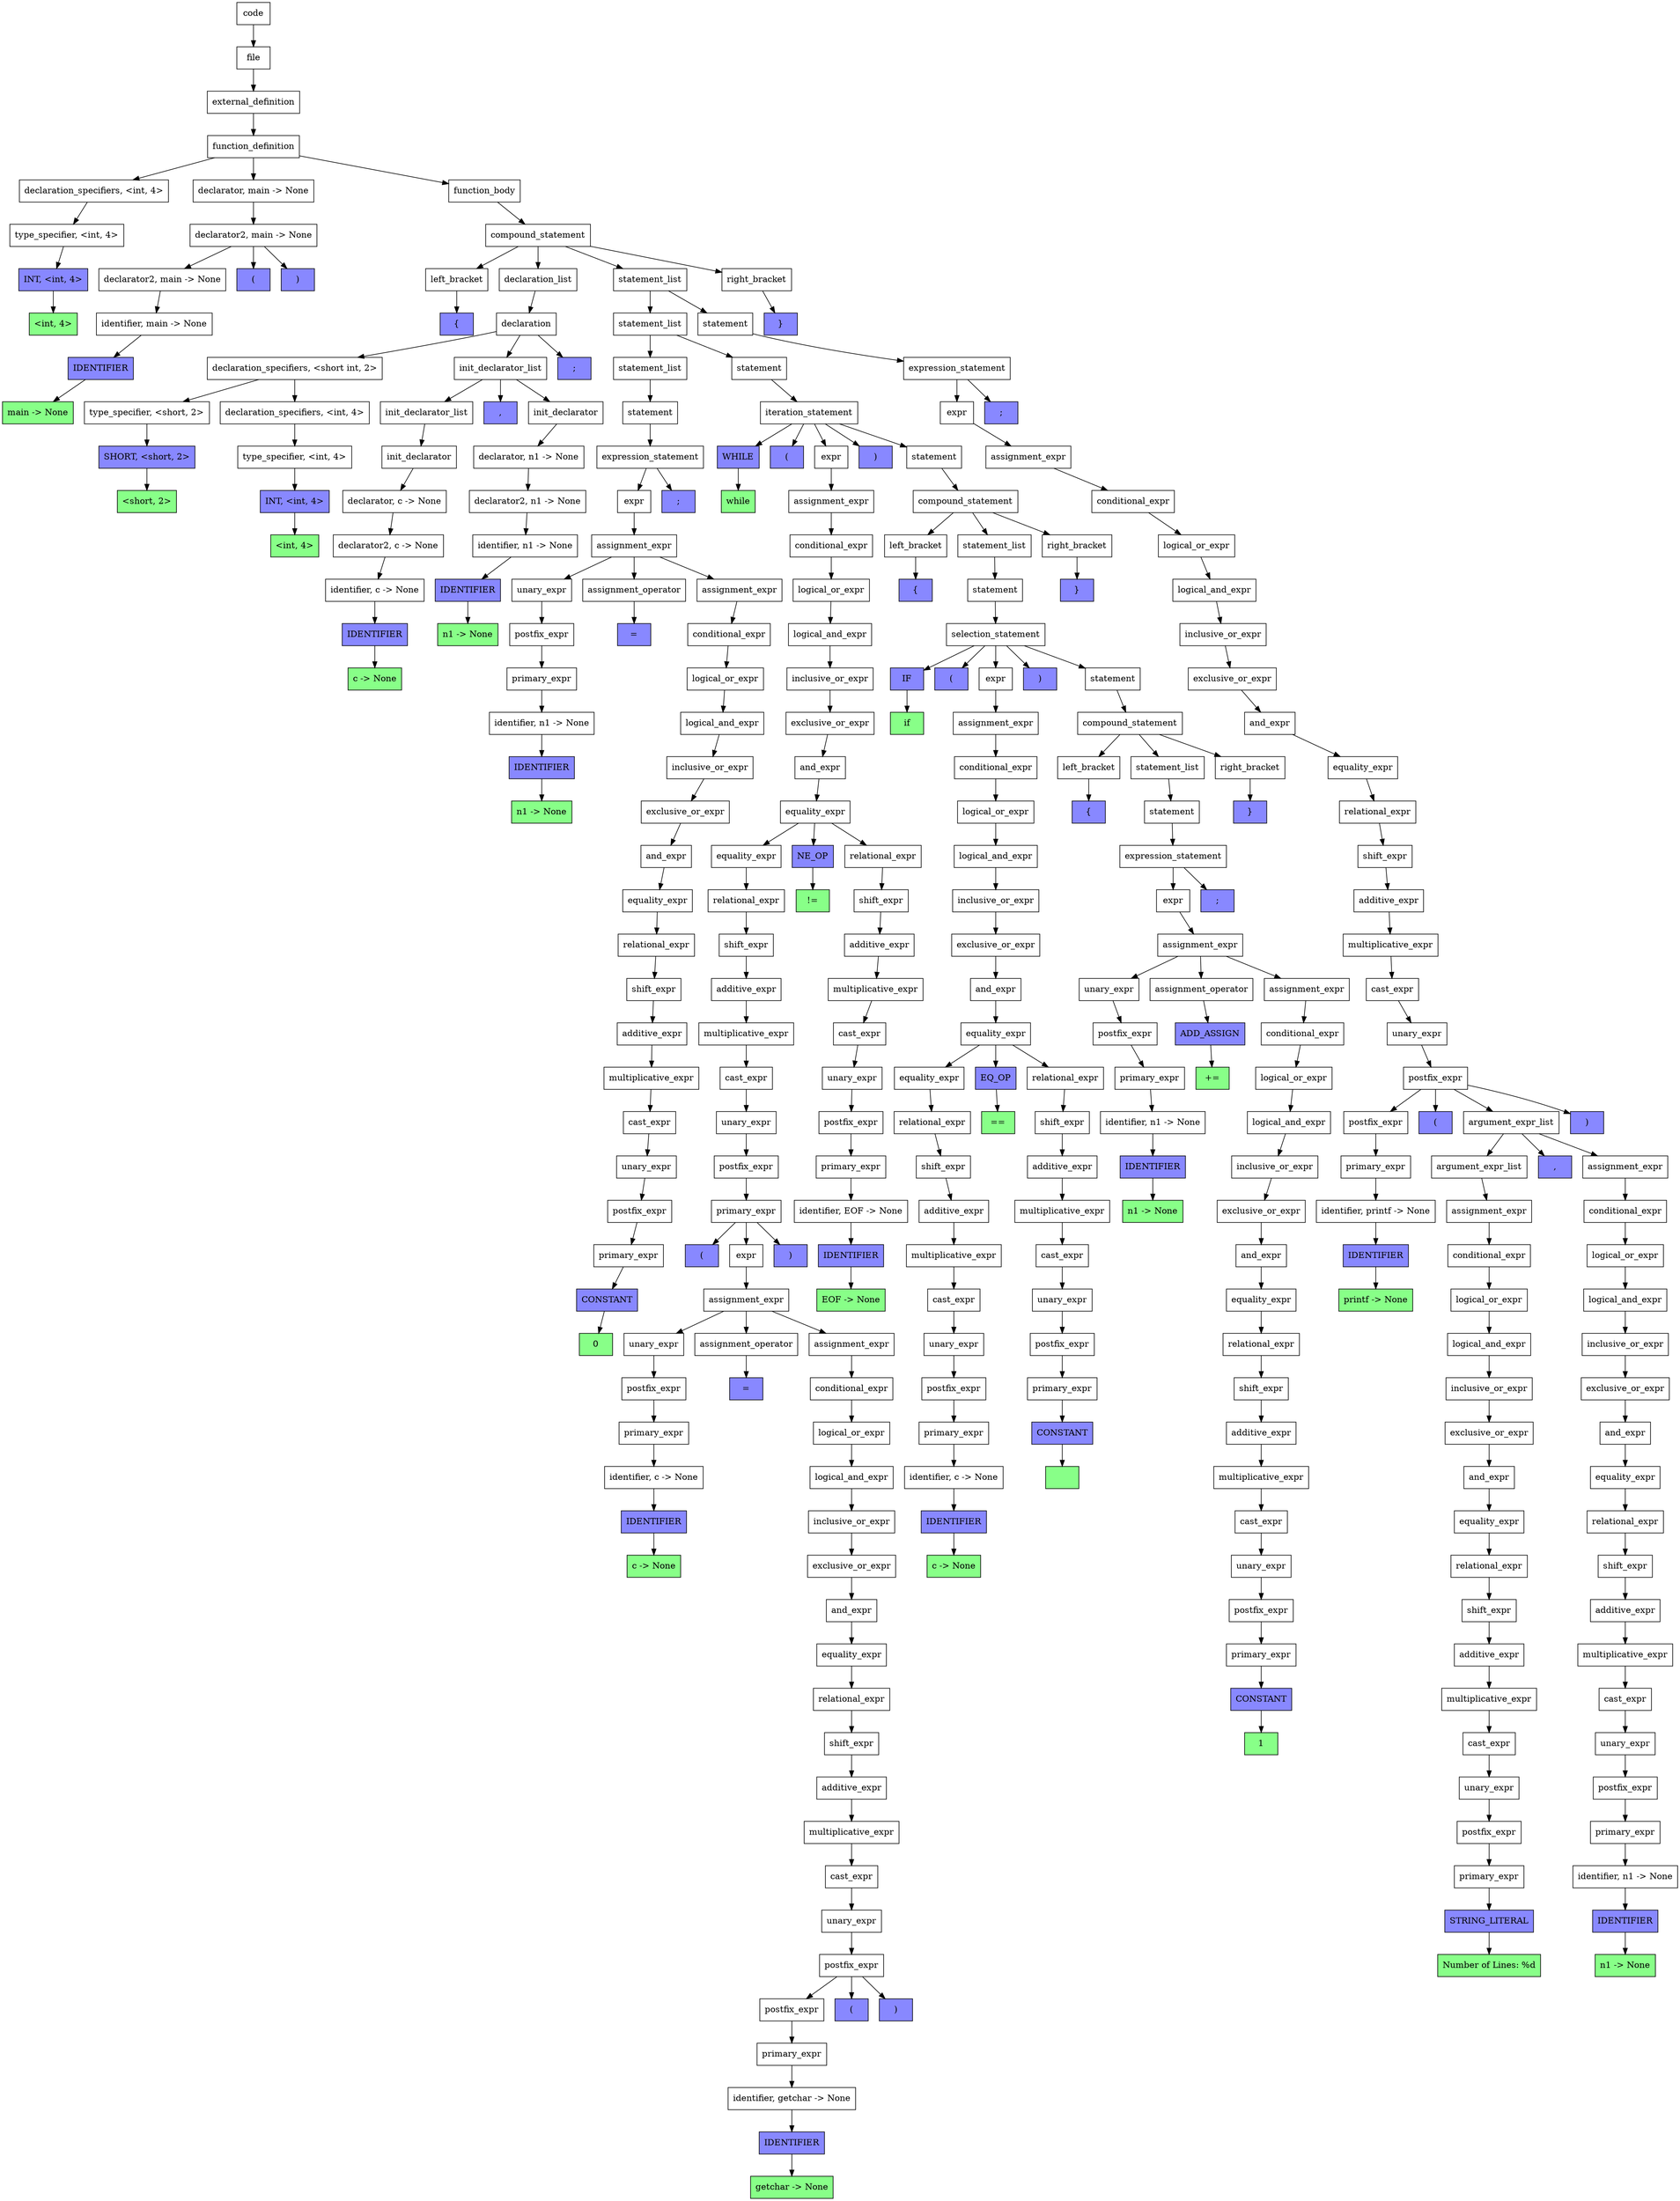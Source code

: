 digraph AST {
    node [shape=box];
    {
        rank=same; 
        1 [label="code"];
    }
    {
        rank=same; 
        2 [label="file"];
    }
    {
        rank=same; 
        3 [label="external_definition"];
    }
    {
        rank=same; 
        4 [label="function_definition"];
    }
    {
        rank=same; 
        5 [label="declaration_specifiers, <int, 4>"];
        9 [label="declarator, main -> None"];
        17 [label="function_body"];
    }
    {
        rank=same; 
        6 [label="type_specifier, <int, 4>"];
        10 [label="declarator2, main -> None"];
        18 [label="compound_statement"];
    }
    {
        rank=same; 
        7 [label="INT, <int, 4>", style=filled, fillcolor="#8888ff"];
        11 [label="declarator2, main -> None"];
        15 [label="(", style=filled, fillcolor="#8888ff"];
        16 [label=")", style=filled, fillcolor="#8888ff"];
        19 [label="left_bracket"];
        21 [label="declaration_list"];
        47 [label="statement_list"];
        303 [label="right_bracket"];
    }
    {
        rank=same; 
        8 [label="<int, 4>", style=filled, fillcolor="#88ff88"];
        12 [label="identifier, main -> None"];
        20 [label="{", style=filled, fillcolor="#8888ff"];
        22 [label="declaration"];
        48 [label="statement_list"];
        237 [label="statement"];
        304 [label="}", style=filled, fillcolor="#8888ff"];
    }
    {
        rank=same; 
        13 [label="IDENTIFIER", style=filled, fillcolor="#8888ff"];
        23 [label="declaration_specifiers, <short int, 2>"];
        31 [label="init_declarator_list"];
        46 [label=";", style=filled, fillcolor="#8888ff"];
        49 [label="statement_list"];
        81 [label="statement"];
        238 [label="expression_statement"];
    }
    {
        rank=same; 
        14 [label="main -> None", style=filled, fillcolor="#88ff88"];
        24 [label="type_specifier, <short, 2>"];
        27 [label="declaration_specifiers, <int, 4>"];
        32 [label="init_declarator_list"];
        39 [label=",", style=filled, fillcolor="#8888ff"];
        40 [label="init_declarator"];
        50 [label="statement"];
        82 [label="iteration_statement"];
        239 [label="expr"];
        302 [label=";", style=filled, fillcolor="#8888ff"];
    }
    {
        rank=same; 
        25 [label="SHORT, <short, 2>", style=filled, fillcolor="#8888ff"];
        28 [label="type_specifier, <int, 4>"];
        33 [label="init_declarator"];
        41 [label="declarator, n1 -> None"];
        51 [label="expression_statement"];
        83 [label="WHILE", style=filled, fillcolor="#8888ff"];
        85 [label="(", style=filled, fillcolor="#8888ff"];
        86 [label="expr"];
        151 [label=")", style=filled, fillcolor="#8888ff"];
        152 [label="statement"];
        240 [label="assignment_expr"];
    }
    {
        rank=same; 
        26 [label="<short, 2>", style=filled, fillcolor="#88ff88"];
        29 [label="INT, <int, 4>", style=filled, fillcolor="#8888ff"];
        34 [label="declarator, c -> None"];
        42 [label="declarator2, n1 -> None"];
        52 [label="expr"];
        80 [label=";", style=filled, fillcolor="#8888ff"];
        84 [label="while", style=filled, fillcolor="#88ff88"];
        87 [label="assignment_expr"];
        153 [label="compound_statement"];
        241 [label="conditional_expr"];
    }
    {
        rank=same; 
        30 [label="<int, 4>", style=filled, fillcolor="#88ff88"];
        35 [label="declarator2, c -> None"];
        43 [label="identifier, n1 -> None"];
        53 [label="assignment_expr"];
        88 [label="conditional_expr"];
        154 [label="left_bracket"];
        156 [label="statement_list"];
        235 [label="right_bracket"];
        242 [label="logical_or_expr"];
    }
    {
        rank=same; 
        36 [label="identifier, c -> None"];
        44 [label="IDENTIFIER", style=filled, fillcolor="#8888ff"];
        54 [label="unary_expr"];
        60 [label="assignment_operator"];
        62 [label="assignment_expr"];
        89 [label="logical_or_expr"];
        155 [label="{", style=filled, fillcolor="#8888ff"];
        157 [label="statement"];
        236 [label="}", style=filled, fillcolor="#8888ff"];
        243 [label="logical_and_expr"];
    }
    {
        rank=same; 
        37 [label="IDENTIFIER", style=filled, fillcolor="#8888ff"];
        45 [label="n1 -> None", style=filled, fillcolor="#88ff88"];
        55 [label="postfix_expr"];
        61 [label="=", style=filled, fillcolor="#8888ff"];
        63 [label="conditional_expr"];
        90 [label="logical_and_expr"];
        158 [label="selection_statement"];
        244 [label="inclusive_or_expr"];
    }
    {
        rank=same; 
        38 [label="c -> None", style=filled, fillcolor="#88ff88"];
        56 [label="primary_expr"];
        64 [label="logical_or_expr"];
        91 [label="inclusive_or_expr"];
        159 [label="IF", style=filled, fillcolor="#8888ff"];
        161 [label="(", style=filled, fillcolor="#8888ff"];
        162 [label="expr"];
        195 [label=")", style=filled, fillcolor="#8888ff"];
        196 [label="statement"];
        245 [label="exclusive_or_expr"];
    }
    {
        rank=same; 
        57 [label="identifier, n1 -> None"];
        65 [label="logical_and_expr"];
        92 [label="exclusive_or_expr"];
        160 [label="if", style=filled, fillcolor="#88ff88"];
        163 [label="assignment_expr"];
        197 [label="compound_statement"];
        246 [label="and_expr"];
    }
    {
        rank=same; 
        58 [label="IDENTIFIER", style=filled, fillcolor="#8888ff"];
        66 [label="inclusive_or_expr"];
        93 [label="and_expr"];
        164 [label="conditional_expr"];
        198 [label="left_bracket"];
        200 [label="statement_list"];
        233 [label="right_bracket"];
        247 [label="equality_expr"];
    }
    {
        rank=same; 
        59 [label="n1 -> None", style=filled, fillcolor="#88ff88"];
        67 [label="exclusive_or_expr"];
        94 [label="equality_expr"];
        165 [label="logical_or_expr"];
        199 [label="{", style=filled, fillcolor="#8888ff"];
        201 [label="statement"];
        234 [label="}", style=filled, fillcolor="#8888ff"];
        248 [label="relational_expr"];
    }
    {
        rank=same; 
        68 [label="and_expr"];
        95 [label="equality_expr"];
        138 [label="NE_OP", style=filled, fillcolor="#8888ff"];
        140 [label="relational_expr"];
        166 [label="logical_and_expr"];
        202 [label="expression_statement"];
        249 [label="shift_expr"];
    }
    {
        rank=same; 
        69 [label="equality_expr"];
        96 [label="relational_expr"];
        139 [label="!=", style=filled, fillcolor="#88ff88"];
        141 [label="shift_expr"];
        167 [label="inclusive_or_expr"];
        203 [label="expr"];
        232 [label=";", style=filled, fillcolor="#8888ff"];
        250 [label="additive_expr"];
    }
    {
        rank=same; 
        70 [label="relational_expr"];
        97 [label="shift_expr"];
        142 [label="additive_expr"];
        168 [label="exclusive_or_expr"];
        204 [label="assignment_expr"];
        251 [label="multiplicative_expr"];
    }
    {
        rank=same; 
        71 [label="shift_expr"];
        98 [label="additive_expr"];
        143 [label="multiplicative_expr"];
        169 [label="and_expr"];
        205 [label="unary_expr"];
        211 [label="assignment_operator"];
        214 [label="assignment_expr"];
        252 [label="cast_expr"];
    }
    {
        rank=same; 
        72 [label="additive_expr"];
        99 [label="multiplicative_expr"];
        144 [label="cast_expr"];
        170 [label="equality_expr"];
        206 [label="postfix_expr"];
        212 [label="ADD_ASSIGN", style=filled, fillcolor="#8888ff"];
        215 [label="conditional_expr"];
        253 [label="unary_expr"];
    }
    {
        rank=same; 
        73 [label="multiplicative_expr"];
        100 [label="cast_expr"];
        145 [label="unary_expr"];
        171 [label="equality_expr"];
        183 [label="EQ_OP", style=filled, fillcolor="#8888ff"];
        185 [label="relational_expr"];
        207 [label="primary_expr"];
        213 [label="+=", style=filled, fillcolor="#88ff88"];
        216 [label="logical_or_expr"];
        254 [label="postfix_expr"];
    }
    {
        rank=same; 
        74 [label="cast_expr"];
        101 [label="unary_expr"];
        146 [label="postfix_expr"];
        172 [label="relational_expr"];
        184 [label="==", style=filled, fillcolor="#88ff88"];
        186 [label="shift_expr"];
        208 [label="identifier, n1 -> None"];
        217 [label="logical_and_expr"];
        255 [label="postfix_expr"];
        260 [label="(", style=filled, fillcolor="#8888ff"];
        261 [label="argument_expr_list"];
        301 [label=")", style=filled, fillcolor="#8888ff"];
    }
    {
        rank=same; 
        75 [label="unary_expr"];
        102 [label="postfix_expr"];
        147 [label="primary_expr"];
        173 [label="shift_expr"];
        187 [label="additive_expr"];
        209 [label="IDENTIFIER", style=filled, fillcolor="#8888ff"];
        218 [label="inclusive_or_expr"];
        256 [label="primary_expr"];
        262 [label="argument_expr_list"];
        281 [label=",", style=filled, fillcolor="#8888ff"];
        282 [label="assignment_expr"];
    }
    {
        rank=same; 
        76 [label="postfix_expr"];
        103 [label="primary_expr"];
        148 [label="identifier, EOF -> None"];
        174 [label="additive_expr"];
        188 [label="multiplicative_expr"];
        210 [label="n1 -> None", style=filled, fillcolor="#88ff88"];
        219 [label="exclusive_or_expr"];
        257 [label="identifier, printf -> None"];
        263 [label="assignment_expr"];
        283 [label="conditional_expr"];
    }
    {
        rank=same; 
        77 [label="primary_expr"];
        104 [label="(", style=filled, fillcolor="#8888ff"];
        105 [label="expr"];
        137 [label=")", style=filled, fillcolor="#8888ff"];
        149 [label="IDENTIFIER", style=filled, fillcolor="#8888ff"];
        175 [label="multiplicative_expr"];
        189 [label="cast_expr"];
        220 [label="and_expr"];
        258 [label="IDENTIFIER", style=filled, fillcolor="#8888ff"];
        264 [label="conditional_expr"];
        284 [label="logical_or_expr"];
    }
    {
        rank=same; 
        78 [label="CONSTANT", style=filled, fillcolor="#8888ff"];
        106 [label="assignment_expr"];
        150 [label="EOF -> None", style=filled, fillcolor="#88ff88"];
        176 [label="cast_expr"];
        190 [label="unary_expr"];
        221 [label="equality_expr"];
        259 [label="printf -> None", style=filled, fillcolor="#88ff88"];
        265 [label="logical_or_expr"];
        285 [label="logical_and_expr"];
    }
    {
        rank=same; 
        79 [label="0", style=filled, fillcolor="#88ff88"];
        107 [label="unary_expr"];
        113 [label="assignment_operator"];
        115 [label="assignment_expr"];
        177 [label="unary_expr"];
        191 [label="postfix_expr"];
        222 [label="relational_expr"];
        266 [label="logical_and_expr"];
        286 [label="inclusive_or_expr"];
    }
    {
        rank=same; 
        108 [label="postfix_expr"];
        114 [label="=", style=filled, fillcolor="#8888ff"];
        116 [label="conditional_expr"];
        178 [label="postfix_expr"];
        192 [label="primary_expr"];
        223 [label="shift_expr"];
        267 [label="inclusive_or_expr"];
        287 [label="exclusive_or_expr"];
    }
    {
        rank=same; 
        109 [label="primary_expr"];
        117 [label="logical_or_expr"];
        179 [label="primary_expr"];
        193 [label="CONSTANT", style=filled, fillcolor="#8888ff"];
        224 [label="additive_expr"];
        268 [label="exclusive_or_expr"];
        288 [label="and_expr"];
    }
    {
        rank=same; 
        110 [label="identifier, c -> None"];
        118 [label="logical_and_expr"];
        180 [label="identifier, c -> None"];
        194 [label="\n", style=filled, fillcolor="#88ff88"];
        225 [label="multiplicative_expr"];
        269 [label="and_expr"];
        289 [label="equality_expr"];
    }
    {
        rank=same; 
        111 [label="IDENTIFIER", style=filled, fillcolor="#8888ff"];
        119 [label="inclusive_or_expr"];
        181 [label="IDENTIFIER", style=filled, fillcolor="#8888ff"];
        226 [label="cast_expr"];
        270 [label="equality_expr"];
        290 [label="relational_expr"];
    }
    {
        rank=same; 
        112 [label="c -> None", style=filled, fillcolor="#88ff88"];
        120 [label="exclusive_or_expr"];
        182 [label="c -> None", style=filled, fillcolor="#88ff88"];
        227 [label="unary_expr"];
        271 [label="relational_expr"];
        291 [label="shift_expr"];
    }
    {
        rank=same; 
        121 [label="and_expr"];
        228 [label="postfix_expr"];
        272 [label="shift_expr"];
        292 [label="additive_expr"];
    }
    {
        rank=same; 
        122 [label="equality_expr"];
        229 [label="primary_expr"];
        273 [label="additive_expr"];
        293 [label="multiplicative_expr"];
    }
    {
        rank=same; 
        123 [label="relational_expr"];
        230 [label="CONSTANT", style=filled, fillcolor="#8888ff"];
        274 [label="multiplicative_expr"];
        294 [label="cast_expr"];
    }
    {
        rank=same; 
        124 [label="shift_expr"];
        231 [label="1", style=filled, fillcolor="#88ff88"];
        275 [label="cast_expr"];
        295 [label="unary_expr"];
    }
    {
        rank=same; 
        125 [label="additive_expr"];
        276 [label="unary_expr"];
        296 [label="postfix_expr"];
    }
    {
        rank=same; 
        126 [label="multiplicative_expr"];
        277 [label="postfix_expr"];
        297 [label="primary_expr"];
    }
    {
        rank=same; 
        127 [label="cast_expr"];
        278 [label="primary_expr"];
        298 [label="identifier, n1 -> None"];
    }
    {
        rank=same; 
        128 [label="unary_expr"];
        279 [label="STRING_LITERAL", style=filled, fillcolor="#8888ff"];
        299 [label="IDENTIFIER", style=filled, fillcolor="#8888ff"];
    }
    {
        rank=same; 
        129 [label="postfix_expr"];
        280 [label="Number of Lines: %d\n", style=filled, fillcolor="#88ff88"];
        300 [label="n1 -> None", style=filled, fillcolor="#88ff88"];
    }
    {
        rank=same; 
        130 [label="postfix_expr"];
        135 [label="(", style=filled, fillcolor="#8888ff"];
        136 [label=")", style=filled, fillcolor="#8888ff"];
    }
    {
        rank=same; 
        131 [label="primary_expr"];
    }
    {
        rank=same; 
        132 [label="identifier, getchar -> None"];
    }
    {
        rank=same; 
        133 [label="IDENTIFIER", style=filled, fillcolor="#8888ff"];
    }
    {
        rank=same; 
        134 [label="getchar -> None", style=filled, fillcolor="#88ff88"];
    }
    1 -> 2;
    2 -> 3;
    3 -> 4;
    4 -> 5;
    4 -> 9;
    4 -> 17;
    5 -> 6;
    9 -> 10;
    17 -> 18;
    6 -> 7;
    10 -> 11;
    10 -> 15;
    10 -> 16;
    18 -> 19;
    18 -> 21;
    18 -> 47;
    18 -> 303;
    7 -> 8;
    11 -> 12;
    19 -> 20;
    21 -> 22;
    47 -> 48;
    47 -> 237;
    303 -> 304;
    12 -> 13;
    22 -> 23;
    22 -> 31;
    22 -> 46;
    48 -> 49;
    48 -> 81;
    237 -> 238;
    13 -> 14;
    23 -> 24;
    23 -> 27;
    31 -> 32;
    31 -> 39;
    31 -> 40;
    49 -> 50;
    81 -> 82;
    238 -> 239;
    238 -> 302;
    24 -> 25;
    27 -> 28;
    32 -> 33;
    40 -> 41;
    50 -> 51;
    82 -> 83;
    82 -> 85;
    82 -> 86;
    82 -> 151;
    82 -> 152;
    239 -> 240;
    25 -> 26;
    28 -> 29;
    33 -> 34;
    41 -> 42;
    51 -> 52;
    51 -> 80;
    83 -> 84;
    86 -> 87;
    152 -> 153;
    240 -> 241;
    29 -> 30;
    34 -> 35;
    42 -> 43;
    52 -> 53;
    87 -> 88;
    153 -> 154;
    153 -> 156;
    153 -> 235;
    241 -> 242;
    35 -> 36;
    43 -> 44;
    53 -> 54;
    53 -> 60;
    53 -> 62;
    88 -> 89;
    154 -> 155;
    156 -> 157;
    235 -> 236;
    242 -> 243;
    36 -> 37;
    44 -> 45;
    54 -> 55;
    60 -> 61;
    62 -> 63;
    89 -> 90;
    157 -> 158;
    243 -> 244;
    37 -> 38;
    55 -> 56;
    63 -> 64;
    90 -> 91;
    158 -> 159;
    158 -> 161;
    158 -> 162;
    158 -> 195;
    158 -> 196;
    244 -> 245;
    56 -> 57;
    64 -> 65;
    91 -> 92;
    159 -> 160;
    162 -> 163;
    196 -> 197;
    245 -> 246;
    57 -> 58;
    65 -> 66;
    92 -> 93;
    163 -> 164;
    197 -> 198;
    197 -> 200;
    197 -> 233;
    246 -> 247;
    58 -> 59;
    66 -> 67;
    93 -> 94;
    164 -> 165;
    198 -> 199;
    200 -> 201;
    233 -> 234;
    247 -> 248;
    67 -> 68;
    94 -> 95;
    94 -> 138;
    94 -> 140;
    165 -> 166;
    201 -> 202;
    248 -> 249;
    68 -> 69;
    95 -> 96;
    138 -> 139;
    140 -> 141;
    166 -> 167;
    202 -> 203;
    202 -> 232;
    249 -> 250;
    69 -> 70;
    96 -> 97;
    141 -> 142;
    167 -> 168;
    203 -> 204;
    250 -> 251;
    70 -> 71;
    97 -> 98;
    142 -> 143;
    168 -> 169;
    204 -> 205;
    204 -> 211;
    204 -> 214;
    251 -> 252;
    71 -> 72;
    98 -> 99;
    143 -> 144;
    169 -> 170;
    205 -> 206;
    211 -> 212;
    214 -> 215;
    252 -> 253;
    72 -> 73;
    99 -> 100;
    144 -> 145;
    170 -> 171;
    170 -> 183;
    170 -> 185;
    206 -> 207;
    212 -> 213;
    215 -> 216;
    253 -> 254;
    73 -> 74;
    100 -> 101;
    145 -> 146;
    171 -> 172;
    183 -> 184;
    185 -> 186;
    207 -> 208;
    216 -> 217;
    254 -> 255;
    254 -> 260;
    254 -> 261;
    254 -> 301;
    74 -> 75;
    101 -> 102;
    146 -> 147;
    172 -> 173;
    186 -> 187;
    208 -> 209;
    217 -> 218;
    255 -> 256;
    261 -> 262;
    261 -> 281;
    261 -> 282;
    75 -> 76;
    102 -> 103;
    147 -> 148;
    173 -> 174;
    187 -> 188;
    209 -> 210;
    218 -> 219;
    256 -> 257;
    262 -> 263;
    282 -> 283;
    76 -> 77;
    103 -> 104;
    103 -> 105;
    103 -> 137;
    148 -> 149;
    174 -> 175;
    188 -> 189;
    219 -> 220;
    257 -> 258;
    263 -> 264;
    283 -> 284;
    77 -> 78;
    105 -> 106;
    149 -> 150;
    175 -> 176;
    189 -> 190;
    220 -> 221;
    258 -> 259;
    264 -> 265;
    284 -> 285;
    78 -> 79;
    106 -> 107;
    106 -> 113;
    106 -> 115;
    176 -> 177;
    190 -> 191;
    221 -> 222;
    265 -> 266;
    285 -> 286;
    107 -> 108;
    113 -> 114;
    115 -> 116;
    177 -> 178;
    191 -> 192;
    222 -> 223;
    266 -> 267;
    286 -> 287;
    108 -> 109;
    116 -> 117;
    178 -> 179;
    192 -> 193;
    223 -> 224;
    267 -> 268;
    287 -> 288;
    109 -> 110;
    117 -> 118;
    179 -> 180;
    193 -> 194;
    224 -> 225;
    268 -> 269;
    288 -> 289;
    110 -> 111;
    118 -> 119;
    180 -> 181;
    225 -> 226;
    269 -> 270;
    289 -> 290;
    111 -> 112;
    119 -> 120;
    181 -> 182;
    226 -> 227;
    270 -> 271;
    290 -> 291;
    120 -> 121;
    227 -> 228;
    271 -> 272;
    291 -> 292;
    121 -> 122;
    228 -> 229;
    272 -> 273;
    292 -> 293;
    122 -> 123;
    229 -> 230;
    273 -> 274;
    293 -> 294;
    123 -> 124;
    230 -> 231;
    274 -> 275;
    294 -> 295;
    124 -> 125;
    275 -> 276;
    295 -> 296;
    125 -> 126;
    276 -> 277;
    296 -> 297;
    126 -> 127;
    277 -> 278;
    297 -> 298;
    127 -> 128;
    278 -> 279;
    298 -> 299;
    128 -> 129;
    279 -> 280;
    299 -> 300;
    129 -> 130;
    129 -> 135;
    129 -> 136;
    130 -> 131;
    131 -> 132;
    132 -> 133;
    133 -> 134;
}
